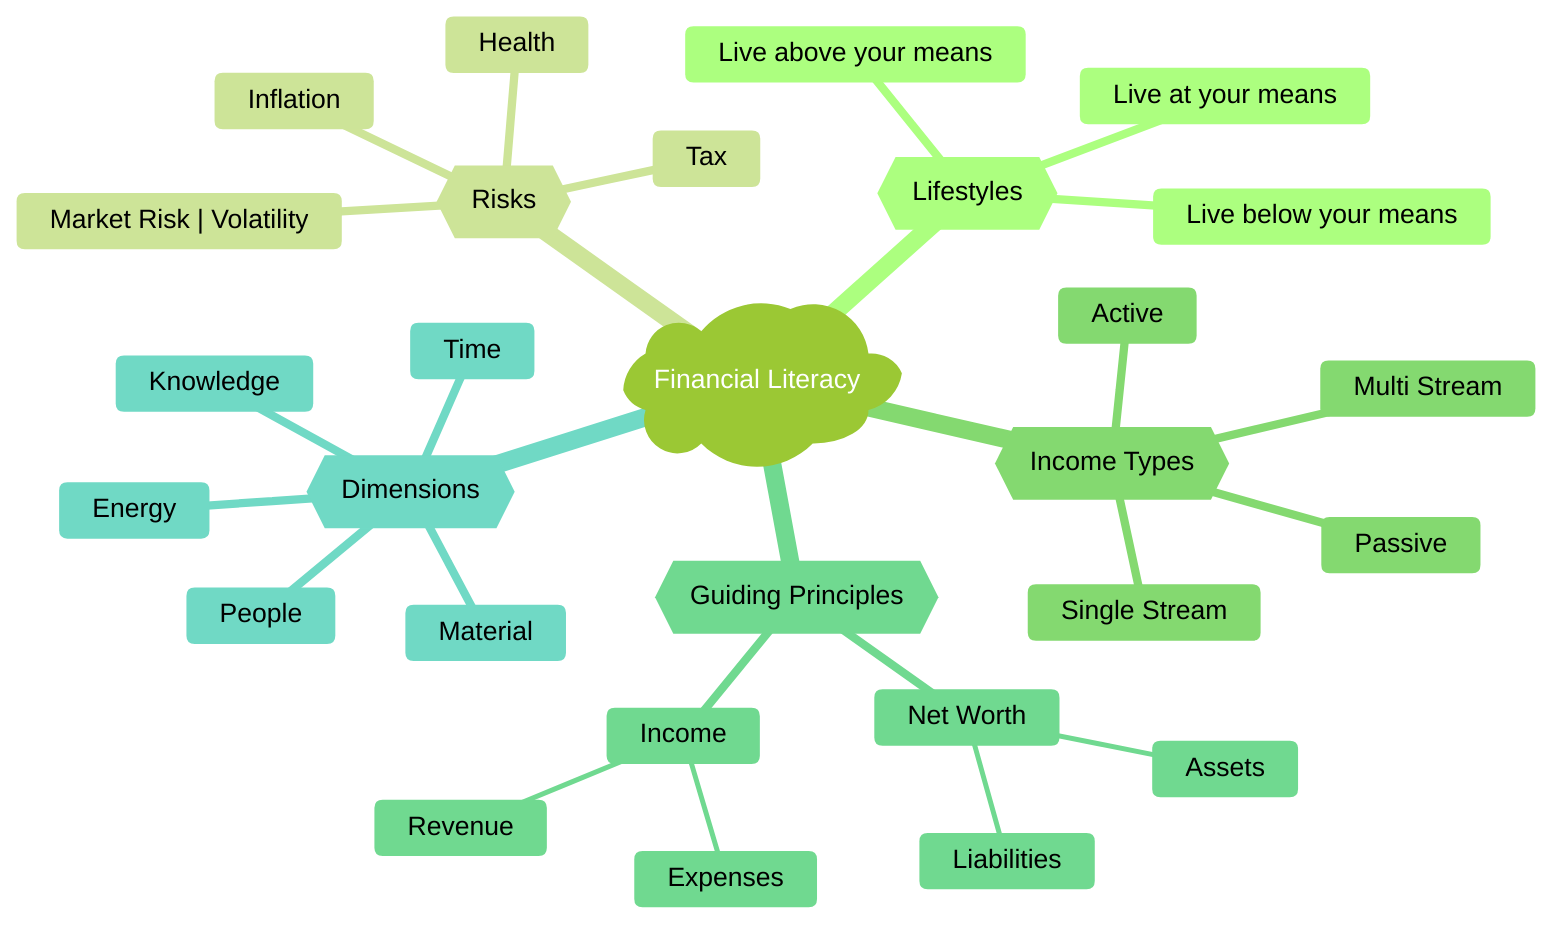 %%{init: {'theme':'forest'}}%%
mindmap
  root)Financial Literacy(
    {{Lifestyles}}
      Live above your means
      Live at your means
      Live below your means
    {{Risks}}
      Inflation
      Market Risk | Volatility
      Tax
      Health
    {{Income Types}}
      Active
      Passive
      Single Stream
      Multi Stream
    {{Guiding Principles}}
      Net Worth
        Assets
        Liabilities
      Income
        Revenue
        Expenses
    {{Dimensions}}
      People
      Time
      Energy
      Knowledge
      Material